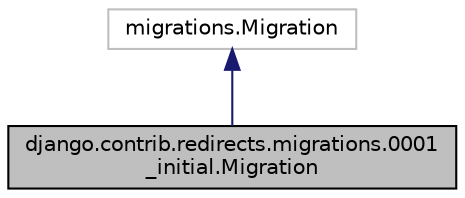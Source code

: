 digraph "django.contrib.redirects.migrations.0001_initial.Migration"
{
 // LATEX_PDF_SIZE
  edge [fontname="Helvetica",fontsize="10",labelfontname="Helvetica",labelfontsize="10"];
  node [fontname="Helvetica",fontsize="10",shape=record];
  Node1 [label="django.contrib.redirects.migrations.0001\l_initial.Migration",height=0.2,width=0.4,color="black", fillcolor="grey75", style="filled", fontcolor="black",tooltip=" "];
  Node2 -> Node1 [dir="back",color="midnightblue",fontsize="10",style="solid"];
  Node2 [label="migrations.Migration",height=0.2,width=0.4,color="grey75", fillcolor="white", style="filled",tooltip=" "];
}
